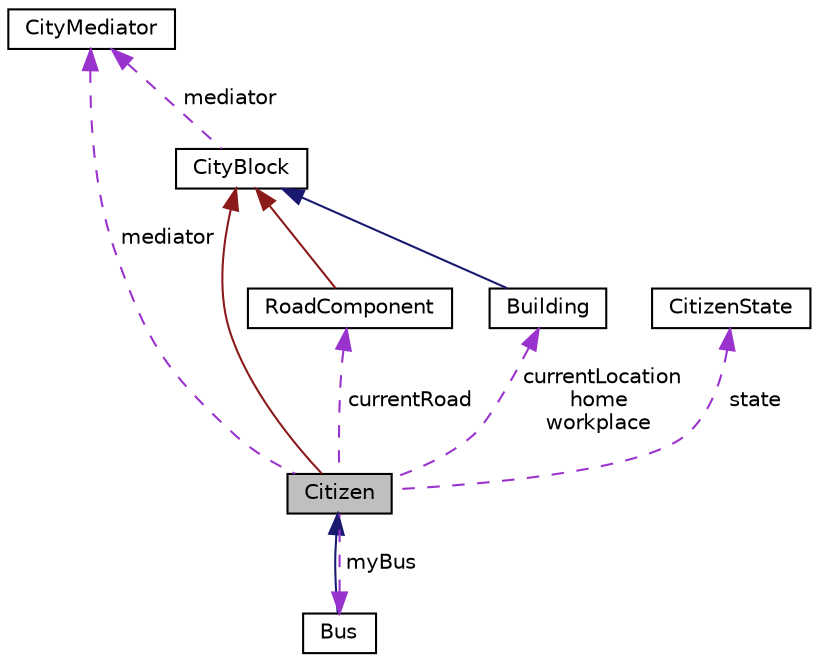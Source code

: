 digraph "Citizen"
{
 // LATEX_PDF_SIZE
  edge [fontname="Helvetica",fontsize="10",labelfontname="Helvetica",labelfontsize="10"];
  node [fontname="Helvetica",fontsize="10",shape=record];
  Node1 [label="Citizen",height=0.2,width=0.4,color="black", fillcolor="grey75", style="filled", fontcolor="black",tooltip="Represents a citizen in the city simulation."];
  Node2 -> Node1 [dir="back",color="firebrick4",fontsize="10",style="solid"];
  Node2 [label="CityBlock",height=0.2,width=0.4,color="black", fillcolor="white", style="filled",URL="$classCityBlock.html",tooltip="Base class representing a block within the city."];
  Node3 -> Node2 [dir="back",color="darkorchid3",fontsize="10",style="dashed",label=" mediator" ];
  Node3 [label="CityMediator",height=0.2,width=0.4,color="black", fillcolor="white", style="filled",URL="$classCityMediator.html",tooltip="Mediator class that facilitates communication between various city components."];
  Node4 -> Node1 [dir="back",color="darkorchid3",fontsize="10",style="dashed",label=" currentRoad" ];
  Node4 [label="RoadComponent",height=0.2,width=0.4,color="black", fillcolor="white", style="filled",URL="$classRoadComponent.html",tooltip=" "];
  Node2 -> Node4 [dir="back",color="firebrick4",fontsize="10",style="solid"];
  Node5 -> Node1 [dir="back",color="darkorchid3",fontsize="10",style="dashed",label=" state" ];
  Node5 [label="CitizenState",height=0.2,width=0.4,color="black", fillcolor="white", style="filled",URL="$classCitizenState.html",tooltip="Abstract base class representing the state of a citizen."];
  Node6 -> Node1 [dir="back",color="darkorchid3",fontsize="10",style="dashed",label=" currentLocation\nhome\nworkplace" ];
  Node6 [label="Building",height=0.2,width=0.4,color="black", fillcolor="white", style="filled",URL="$classBuilding.html",tooltip="Abstract base class representing a building in the city."];
  Node2 -> Node6 [dir="back",color="midnightblue",fontsize="10",style="solid"];
  Node3 -> Node1 [dir="back",color="darkorchid3",fontsize="10",style="dashed",label=" mediator" ];
  Node7 -> Node1 [dir="back",color="darkorchid3",fontsize="10",style="dashed",label=" myBus" ];
  Node7 [label="Bus",height=0.2,width=0.4,color="black", fillcolor="white", style="filled",URL="$classBus.html",tooltip="Represents a bus that transports citizens between locations."];
  Node1 -> Node7 [dir="back",color="midnightblue",fontsize="10",style="solid"];
}
